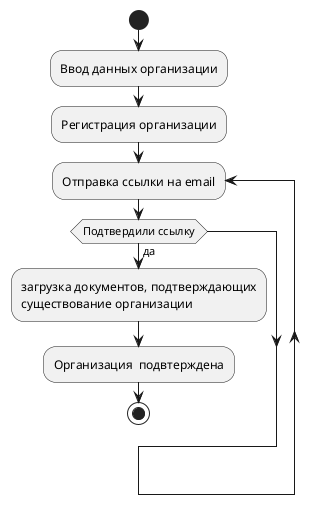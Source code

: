 @startuml
start
:Ввод данных организации;
:Регистрация организации;
repeat :Отправка ссылки на email
    if (Подтвердили ссылку) then (да)
        :загрузка документов, подтверждающих 
        существование организации;
        :Организация  подвтерждена;
        stop
    endif
repeatwhile
@enduml